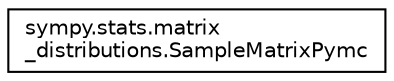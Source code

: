 digraph "Graphical Class Hierarchy"
{
 // LATEX_PDF_SIZE
  edge [fontname="Helvetica",fontsize="10",labelfontname="Helvetica",labelfontsize="10"];
  node [fontname="Helvetica",fontsize="10",shape=record];
  rankdir="LR";
  Node0 [label="sympy.stats.matrix\l_distributions.SampleMatrixPymc",height=0.2,width=0.4,color="black", fillcolor="white", style="filled",URL="$classsympy_1_1stats_1_1matrix__distributions_1_1SampleMatrixPymc.html",tooltip=" "];
}
